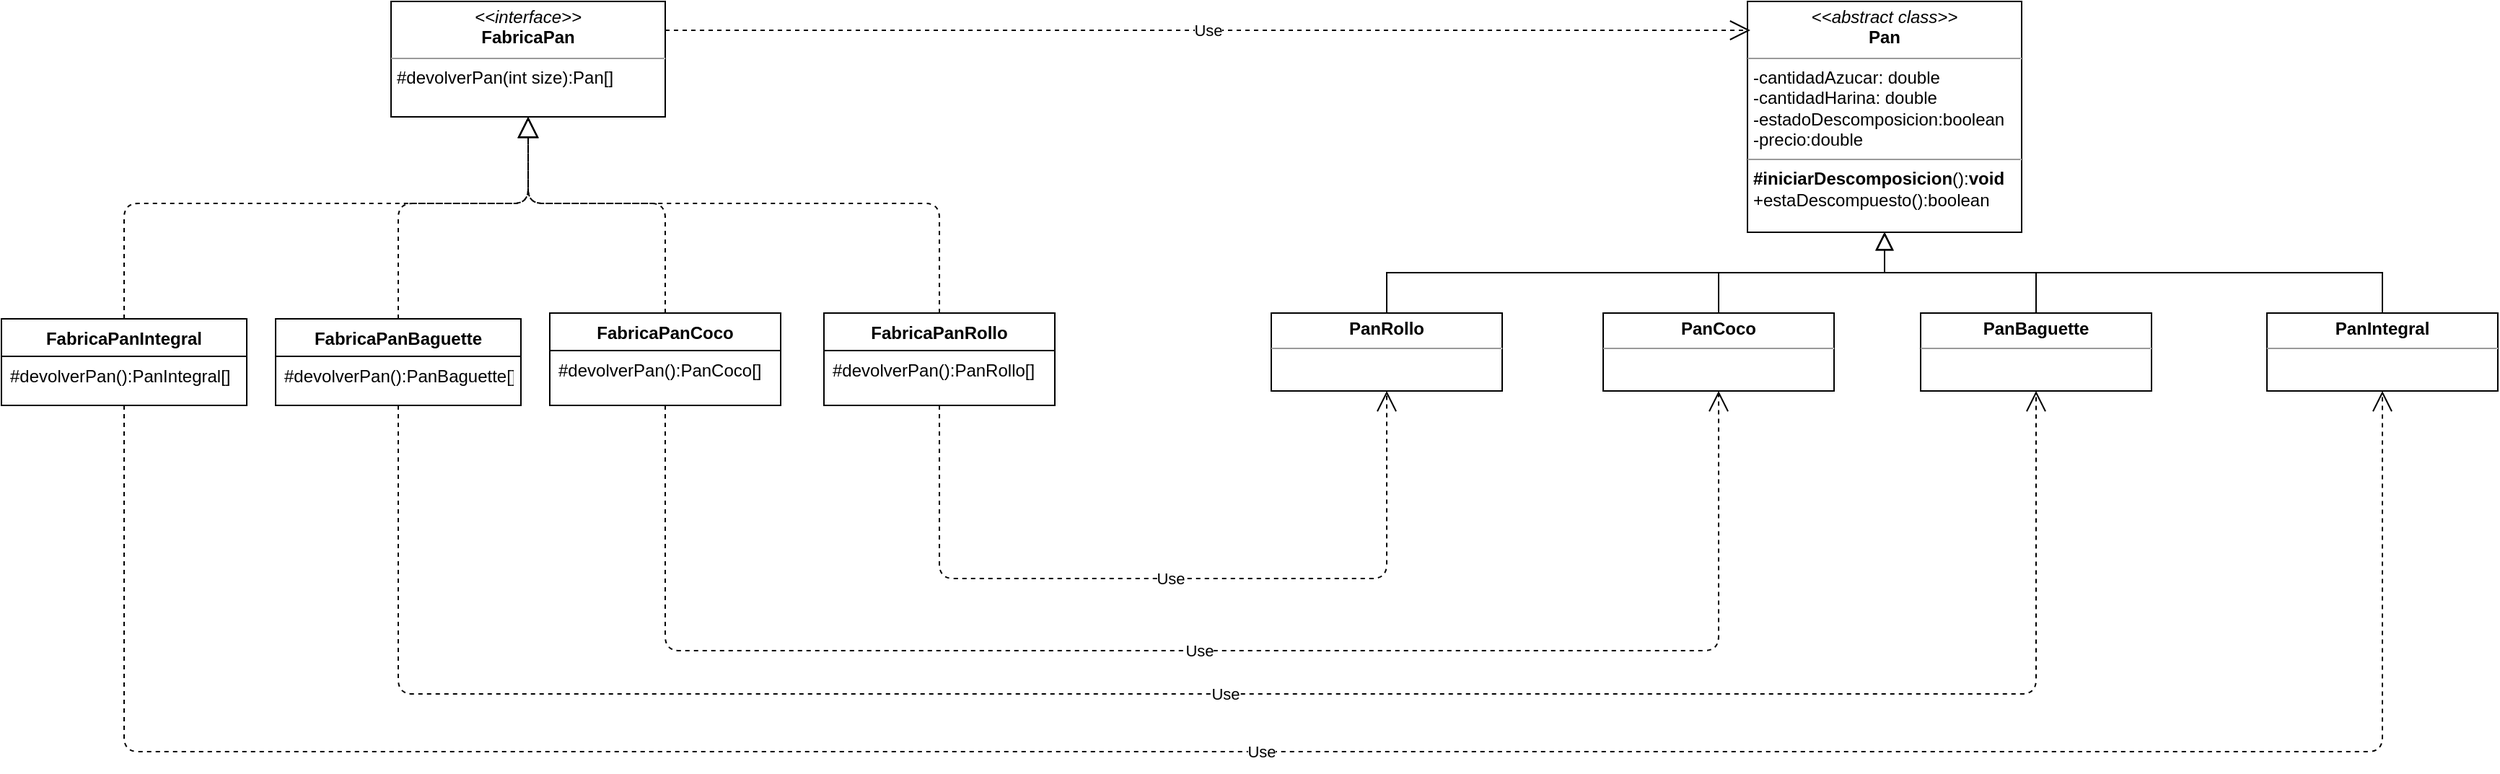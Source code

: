 <mxfile version="13.6.2" type="device"><diagram id="C5RBs43oDa-KdzZeNtuy" name="Page-1"><mxGraphModel dx="1240" dy="706" grid="1" gridSize="10" guides="1" tooltips="1" connect="1" arrows="1" fold="1" page="1" pageScale="1" pageWidth="1920" pageHeight="1200" math="0" shadow="0"><root><mxCell id="WIyWlLk6GJQsqaUBKTNV-0"/><mxCell id="WIyWlLk6GJQsqaUBKTNV-1" parent="WIyWlLk6GJQsqaUBKTNV-0"/><mxCell id="rwqL-SO70tPOXYfieYDp-0" value="&lt;p style=&quot;margin: 0px ; margin-top: 4px ; text-align: center&quot;&gt;&lt;i&gt;&amp;lt;&amp;lt;abstract class&amp;gt;&amp;gt;&lt;/i&gt;&lt;br&gt;&lt;b&gt;Pan&lt;/b&gt;&lt;/p&gt;&lt;hr size=&quot;1&quot;&gt;&lt;p style=&quot;margin: 0px ; margin-left: 4px&quot;&gt;-cantidadAzucar: double&lt;br&gt;-cantidadHarina: double&lt;/p&gt;&lt;p style=&quot;margin: 0px ; margin-left: 4px&quot;&gt;-estadoDescomposicion:boolean&lt;/p&gt;&lt;p style=&quot;margin: 0px ; margin-left: 4px&quot;&gt;-precio:double&lt;/p&gt;&lt;hr size=&quot;1&quot;&gt;&lt;p style=&quot;margin: 0px ; margin-left: 4px&quot;&gt;&lt;b&gt;#iniciarDescomposicion&lt;/b&gt;():&lt;b&gt;void&lt;/b&gt;&lt;br&gt;+estaDescompuesto():boolean&lt;/p&gt;" style="verticalAlign=top;align=left;overflow=fill;fontSize=12;fontFamily=Helvetica;html=1;" vertex="1" parent="WIyWlLk6GJQsqaUBKTNV-1"><mxGeometry x="1220" y="120" width="190" height="160" as="geometry"/></mxCell><mxCell id="rwqL-SO70tPOXYfieYDp-1" value="&lt;p style=&quot;margin: 0px ; margin-top: 4px ; text-align: center&quot;&gt;&lt;i&gt;&amp;lt;&amp;lt;interface&amp;gt;&amp;gt;&lt;/i&gt;&lt;br&gt;&lt;b&gt;FabricaPan&lt;/b&gt;&lt;/p&gt;&lt;hr size=&quot;1&quot;&gt;&lt;p style=&quot;margin: 0px ; margin-left: 4px&quot;&gt;#devolverPan(int size):Pan[]&lt;/p&gt;&lt;p style=&quot;margin: 0px ; margin-left: 4px&quot;&gt;&lt;br&gt;&lt;br&gt;&lt;/p&gt;" style="verticalAlign=top;align=left;overflow=fill;fontSize=12;fontFamily=Helvetica;html=1;" vertex="1" parent="WIyWlLk6GJQsqaUBKTNV-1"><mxGeometry x="280" y="120" width="190" height="80" as="geometry"/></mxCell><mxCell id="zkfFHV4jXpPFQw0GAbJ--6" value="FabricaPanIntegral" style="swimlane;fontStyle=1;align=center;verticalAlign=top;childLayout=stackLayout;horizontal=1;startSize=26;horizontalStack=0;resizeParent=1;resizeLast=0;collapsible=1;marginBottom=0;rounded=0;shadow=0;strokeWidth=1;" parent="WIyWlLk6GJQsqaUBKTNV-1" vertex="1"><mxGeometry x="10" y="340" width="170" height="60" as="geometry"><mxRectangle x="130" y="380" width="160" height="26" as="alternateBounds"/></mxGeometry></mxCell><mxCell id="zkfFHV4jXpPFQw0GAbJ--11" value="#devolverPan():PanIntegral[]&#10;" style="text;align=left;verticalAlign=top;spacingLeft=4;spacingRight=4;overflow=hidden;rotatable=0;points=[[0,0.5],[1,0.5]];portConstraint=eastwest;" parent="zkfFHV4jXpPFQw0GAbJ--6" vertex="1"><mxGeometry y="26" width="170" height="26" as="geometry"/></mxCell><mxCell id="zkfFHV4jXpPFQw0GAbJ--13" value="FabricaPanBaguette" style="swimlane;fontStyle=1;align=center;verticalAlign=top;childLayout=stackLayout;horizontal=1;startSize=26;horizontalStack=0;resizeParent=1;resizeLast=0;collapsible=1;marginBottom=0;rounded=0;shadow=0;strokeWidth=1;" parent="WIyWlLk6GJQsqaUBKTNV-1" vertex="1"><mxGeometry x="200" y="340" width="170" height="60" as="geometry"><mxRectangle x="340" y="380" width="170" height="26" as="alternateBounds"/></mxGeometry></mxCell><mxCell id="zkfFHV4jXpPFQw0GAbJ--14" value="#devolverPan():PanBaguette[]" style="text;align=left;verticalAlign=top;spacingLeft=4;spacingRight=4;overflow=hidden;rotatable=0;points=[[0,0.5],[1,0.5]];portConstraint=eastwest;" parent="zkfFHV4jXpPFQw0GAbJ--13" vertex="1"><mxGeometry y="26" width="170" height="26" as="geometry"/></mxCell><mxCell id="rwqL-SO70tPOXYfieYDp-2" value="FabricaPanCoco" style="swimlane;fontStyle=1;align=center;verticalAlign=top;childLayout=stackLayout;horizontal=1;startSize=26;horizontalStack=0;resizeParent=1;resizeLast=0;collapsible=1;marginBottom=0;rounded=0;shadow=0;strokeWidth=1;" vertex="1" parent="WIyWlLk6GJQsqaUBKTNV-1"><mxGeometry x="390" y="336" width="160" height="64" as="geometry"><mxRectangle x="340" y="380" width="170" height="26" as="alternateBounds"/></mxGeometry></mxCell><mxCell id="rwqL-SO70tPOXYfieYDp-3" value="#devolverPan():PanCoco[]" style="text;align=left;verticalAlign=top;spacingLeft=4;spacingRight=4;overflow=hidden;rotatable=0;points=[[0,0.5],[1,0.5]];portConstraint=eastwest;" vertex="1" parent="rwqL-SO70tPOXYfieYDp-2"><mxGeometry y="26" width="160" height="26" as="geometry"/></mxCell><mxCell id="rwqL-SO70tPOXYfieYDp-5" value="FabricaPanRollo" style="swimlane;fontStyle=1;align=center;verticalAlign=top;childLayout=stackLayout;horizontal=1;startSize=26;horizontalStack=0;resizeParent=1;resizeLast=0;collapsible=1;marginBottom=0;rounded=0;shadow=0;strokeWidth=1;" vertex="1" parent="WIyWlLk6GJQsqaUBKTNV-1"><mxGeometry x="580" y="336" width="160" height="64" as="geometry"><mxRectangle x="340" y="380" width="170" height="26" as="alternateBounds"/></mxGeometry></mxCell><mxCell id="rwqL-SO70tPOXYfieYDp-6" value="#devolverPan():PanRollo[]" style="text;align=left;verticalAlign=top;spacingLeft=4;spacingRight=4;overflow=hidden;rotatable=0;points=[[0,0.5],[1,0.5]];portConstraint=eastwest;" vertex="1" parent="rwqL-SO70tPOXYfieYDp-5"><mxGeometry y="26" width="160" height="26" as="geometry"/></mxCell><mxCell id="rwqL-SO70tPOXYfieYDp-11" value="&lt;p style=&quot;margin: 0px ; margin-top: 4px ; text-align: center&quot;&gt;&lt;b&gt;PanRollo&lt;/b&gt;&lt;/p&gt;&lt;hr size=&quot;1&quot;&gt;&lt;p style=&quot;margin: 0px ; margin-left: 4px&quot;&gt;&lt;br&gt;&lt;/p&gt;" style="verticalAlign=top;align=left;overflow=fill;fontSize=12;fontFamily=Helvetica;html=1;" vertex="1" parent="WIyWlLk6GJQsqaUBKTNV-1"><mxGeometry x="890" y="336" width="160" height="54" as="geometry"/></mxCell><mxCell id="rwqL-SO70tPOXYfieYDp-12" value="&lt;p style=&quot;margin: 0px ; margin-top: 4px ; text-align: center&quot;&gt;&lt;b&gt;PanCoco&lt;/b&gt;&lt;/p&gt;&lt;hr size=&quot;1&quot;&gt;&lt;p style=&quot;margin: 0px ; margin-left: 4px&quot;&gt;&lt;br&gt;&lt;/p&gt;" style="verticalAlign=top;align=left;overflow=fill;fontSize=12;fontFamily=Helvetica;html=1;" vertex="1" parent="WIyWlLk6GJQsqaUBKTNV-1"><mxGeometry x="1120" y="336" width="160" height="54" as="geometry"/></mxCell><mxCell id="rwqL-SO70tPOXYfieYDp-13" value="&lt;p style=&quot;margin: 0px ; margin-top: 4px ; text-align: center&quot;&gt;&lt;b&gt;PanBaguette&lt;/b&gt;&lt;/p&gt;&lt;hr size=&quot;1&quot;&gt;&lt;p style=&quot;margin: 0px ; margin-left: 4px&quot;&gt;&lt;br&gt;&lt;/p&gt;" style="verticalAlign=top;align=left;overflow=fill;fontSize=12;fontFamily=Helvetica;html=1;" vertex="1" parent="WIyWlLk6GJQsqaUBKTNV-1"><mxGeometry x="1340" y="336" width="160" height="54" as="geometry"/></mxCell><mxCell id="rwqL-SO70tPOXYfieYDp-14" value="&lt;p style=&quot;margin: 0px ; margin-top: 4px ; text-align: center&quot;&gt;&lt;b&gt;PanIntegral&lt;/b&gt;&lt;/p&gt;&lt;hr size=&quot;1&quot;&gt;&lt;p style=&quot;margin: 0px ; margin-left: 4px&quot;&gt;&lt;br&gt;&lt;/p&gt;" style="verticalAlign=top;align=left;overflow=fill;fontSize=12;fontFamily=Helvetica;html=1;" vertex="1" parent="WIyWlLk6GJQsqaUBKTNV-1"><mxGeometry x="1580" y="336" width="160" height="54" as="geometry"/></mxCell><mxCell id="rwqL-SO70tPOXYfieYDp-15" value="" style="endArrow=block;endSize=10;endFill=0;shadow=0;strokeWidth=1;rounded=0;edgeStyle=elbowEdgeStyle;elbow=vertical;entryX=0.5;entryY=1;entryDx=0;entryDy=0;exitX=0.5;exitY=0;exitDx=0;exitDy=0;" edge="1" parent="WIyWlLk6GJQsqaUBKTNV-1" source="rwqL-SO70tPOXYfieYDp-11" target="rwqL-SO70tPOXYfieYDp-0"><mxGeometry width="160" relative="1" as="geometry"><mxPoint x="670" y="346" as="sourcePoint"/><mxPoint x="385" y="230" as="targetPoint"/></mxGeometry></mxCell><mxCell id="rwqL-SO70tPOXYfieYDp-19" value="" style="endArrow=block;endSize=10;endFill=0;shadow=0;strokeWidth=1;rounded=0;edgeStyle=elbowEdgeStyle;elbow=vertical;entryX=0.5;entryY=1;entryDx=0;entryDy=0;exitX=0.5;exitY=0;exitDx=0;exitDy=0;" edge="1" parent="WIyWlLk6GJQsqaUBKTNV-1" source="rwqL-SO70tPOXYfieYDp-12" target="rwqL-SO70tPOXYfieYDp-0"><mxGeometry width="160" relative="1" as="geometry"><mxPoint x="980" y="346" as="sourcePoint"/><mxPoint x="1295" y="270" as="targetPoint"/></mxGeometry></mxCell><mxCell id="rwqL-SO70tPOXYfieYDp-20" value="" style="endArrow=block;endSize=10;endFill=0;shadow=0;strokeWidth=1;rounded=0;edgeStyle=elbowEdgeStyle;elbow=vertical;entryX=0.5;entryY=1;entryDx=0;entryDy=0;exitX=0.5;exitY=0;exitDx=0;exitDy=0;" edge="1" parent="WIyWlLk6GJQsqaUBKTNV-1" source="rwqL-SO70tPOXYfieYDp-13" target="rwqL-SO70tPOXYfieYDp-0"><mxGeometry width="160" relative="1" as="geometry"><mxPoint x="1210" y="346" as="sourcePoint"/><mxPoint x="1295" y="270" as="targetPoint"/></mxGeometry></mxCell><mxCell id="rwqL-SO70tPOXYfieYDp-21" value="" style="endArrow=block;endSize=10;endFill=0;shadow=0;strokeWidth=1;rounded=0;edgeStyle=elbowEdgeStyle;elbow=vertical;entryX=0.5;entryY=1;entryDx=0;entryDy=0;exitX=0.5;exitY=0;exitDx=0;exitDy=0;" edge="1" parent="WIyWlLk6GJQsqaUBKTNV-1" source="rwqL-SO70tPOXYfieYDp-14" target="rwqL-SO70tPOXYfieYDp-0"><mxGeometry width="160" relative="1" as="geometry"><mxPoint x="1430" y="346" as="sourcePoint"/><mxPoint x="1295" y="270" as="targetPoint"/></mxGeometry></mxCell><mxCell id="rwqL-SO70tPOXYfieYDp-22" value="Use" style="endArrow=open;endSize=12;dashed=1;html=1;exitX=0.5;exitY=1;exitDx=0;exitDy=0;entryX=0.5;entryY=1;entryDx=0;entryDy=0;" edge="1" parent="WIyWlLk6GJQsqaUBKTNV-1" source="zkfFHV4jXpPFQw0GAbJ--6" target="rwqL-SO70tPOXYfieYDp-14"><mxGeometry width="160" relative="1" as="geometry"><mxPoint x="410" y="590" as="sourcePoint"/><mxPoint x="970" y="630" as="targetPoint"/><Array as="points"><mxPoint x="95" y="640"/><mxPoint x="900" y="640"/><mxPoint x="1660" y="640"/><mxPoint x="1660" y="560"/></Array></mxGeometry></mxCell><mxCell id="rwqL-SO70tPOXYfieYDp-23" value="Use" style="endArrow=open;endSize=12;dashed=1;html=1;exitX=0.5;exitY=1;exitDx=0;exitDy=0;entryX=0.5;entryY=1;entryDx=0;entryDy=0;" edge="1" parent="WIyWlLk6GJQsqaUBKTNV-1" source="zkfFHV4jXpPFQw0GAbJ--13" target="rwqL-SO70tPOXYfieYDp-13"><mxGeometry width="160" relative="1" as="geometry"><mxPoint x="350" y="400" as="sourcePoint"/><mxPoint x="510" y="400" as="targetPoint"/><Array as="points"><mxPoint x="285" y="600"/><mxPoint x="1420" y="600"/></Array></mxGeometry></mxCell><mxCell id="rwqL-SO70tPOXYfieYDp-24" value="Use" style="endArrow=open;endSize=12;dashed=1;html=1;exitX=0.5;exitY=1;exitDx=0;exitDy=0;entryX=0.5;entryY=1;entryDx=0;entryDy=0;" edge="1" parent="WIyWlLk6GJQsqaUBKTNV-1" source="rwqL-SO70tPOXYfieYDp-2" target="rwqL-SO70tPOXYfieYDp-12"><mxGeometry width="160" relative="1" as="geometry"><mxPoint x="290" y="410" as="sourcePoint"/><mxPoint x="1430" y="400" as="targetPoint"/><Array as="points"><mxPoint x="470" y="570"/><mxPoint x="1200" y="570"/></Array></mxGeometry></mxCell><mxCell id="rwqL-SO70tPOXYfieYDp-25" value="Use" style="endArrow=open;endSize=12;dashed=1;html=1;exitX=0.5;exitY=1;exitDx=0;exitDy=0;entryX=0.5;entryY=1;entryDx=0;entryDy=0;" edge="1" parent="WIyWlLk6GJQsqaUBKTNV-1" source="rwqL-SO70tPOXYfieYDp-5" target="rwqL-SO70tPOXYfieYDp-11"><mxGeometry width="160" relative="1" as="geometry"><mxPoint x="820" y="400" as="sourcePoint"/><mxPoint x="980" y="400" as="targetPoint"/><Array as="points"><mxPoint x="660" y="520"/><mxPoint x="970" y="520"/></Array></mxGeometry></mxCell><mxCell id="rwqL-SO70tPOXYfieYDp-26" value="Use" style="endArrow=open;endSize=12;dashed=1;html=1;exitX=1;exitY=0.25;exitDx=0;exitDy=0;" edge="1" parent="WIyWlLk6GJQsqaUBKTNV-1" source="rwqL-SO70tPOXYfieYDp-1"><mxGeometry width="160" relative="1" as="geometry"><mxPoint x="520" y="300" as="sourcePoint"/><mxPoint x="1222" y="140" as="targetPoint"/></mxGeometry></mxCell><mxCell id="rwqL-SO70tPOXYfieYDp-27" value="" style="endArrow=block;dashed=1;endFill=0;endSize=12;html=1;exitX=0.5;exitY=0;exitDx=0;exitDy=0;entryX=0.5;entryY=1;entryDx=0;entryDy=0;" edge="1" parent="WIyWlLk6GJQsqaUBKTNV-1" source="zkfFHV4jXpPFQw0GAbJ--6" target="rwqL-SO70tPOXYfieYDp-1"><mxGeometry width="160" relative="1" as="geometry"><mxPoint x="420" y="370" as="sourcePoint"/><mxPoint x="580" y="370" as="targetPoint"/><Array as="points"><mxPoint x="95" y="260"/><mxPoint x="375" y="260"/></Array></mxGeometry></mxCell><mxCell id="rwqL-SO70tPOXYfieYDp-28" value="" style="endArrow=block;dashed=1;endFill=0;endSize=12;html=1;exitX=0.5;exitY=0;exitDx=0;exitDy=0;entryX=0.5;entryY=1;entryDx=0;entryDy=0;" edge="1" parent="WIyWlLk6GJQsqaUBKTNV-1" source="zkfFHV4jXpPFQw0GAbJ--13" target="rwqL-SO70tPOXYfieYDp-1"><mxGeometry width="160" relative="1" as="geometry"><mxPoint x="105" y="350" as="sourcePoint"/><mxPoint x="385" y="210" as="targetPoint"/><Array as="points"><mxPoint x="285" y="260"/><mxPoint x="375" y="260"/></Array></mxGeometry></mxCell><mxCell id="rwqL-SO70tPOXYfieYDp-29" value="" style="endArrow=block;dashed=1;endFill=0;endSize=12;html=1;exitX=0.5;exitY=0;exitDx=0;exitDy=0;entryX=0.5;entryY=1;entryDx=0;entryDy=0;" edge="1" parent="WIyWlLk6GJQsqaUBKTNV-1" source="rwqL-SO70tPOXYfieYDp-2" target="rwqL-SO70tPOXYfieYDp-1"><mxGeometry width="160" relative="1" as="geometry"><mxPoint x="295" y="350" as="sourcePoint"/><mxPoint x="385" y="210" as="targetPoint"/><Array as="points"><mxPoint x="470" y="260"/><mxPoint x="375" y="260"/></Array></mxGeometry></mxCell><mxCell id="rwqL-SO70tPOXYfieYDp-30" value="" style="endArrow=block;dashed=1;endFill=0;endSize=12;html=1;exitX=0.5;exitY=0;exitDx=0;exitDy=0;entryX=0.5;entryY=1;entryDx=0;entryDy=0;" edge="1" parent="WIyWlLk6GJQsqaUBKTNV-1" source="rwqL-SO70tPOXYfieYDp-5" target="rwqL-SO70tPOXYfieYDp-1"><mxGeometry width="160" relative="1" as="geometry"><mxPoint x="480" y="346" as="sourcePoint"/><mxPoint x="385" y="210" as="targetPoint"/><Array as="points"><mxPoint x="660" y="260"/><mxPoint x="375" y="260"/></Array></mxGeometry></mxCell></root></mxGraphModel></diagram></mxfile>
